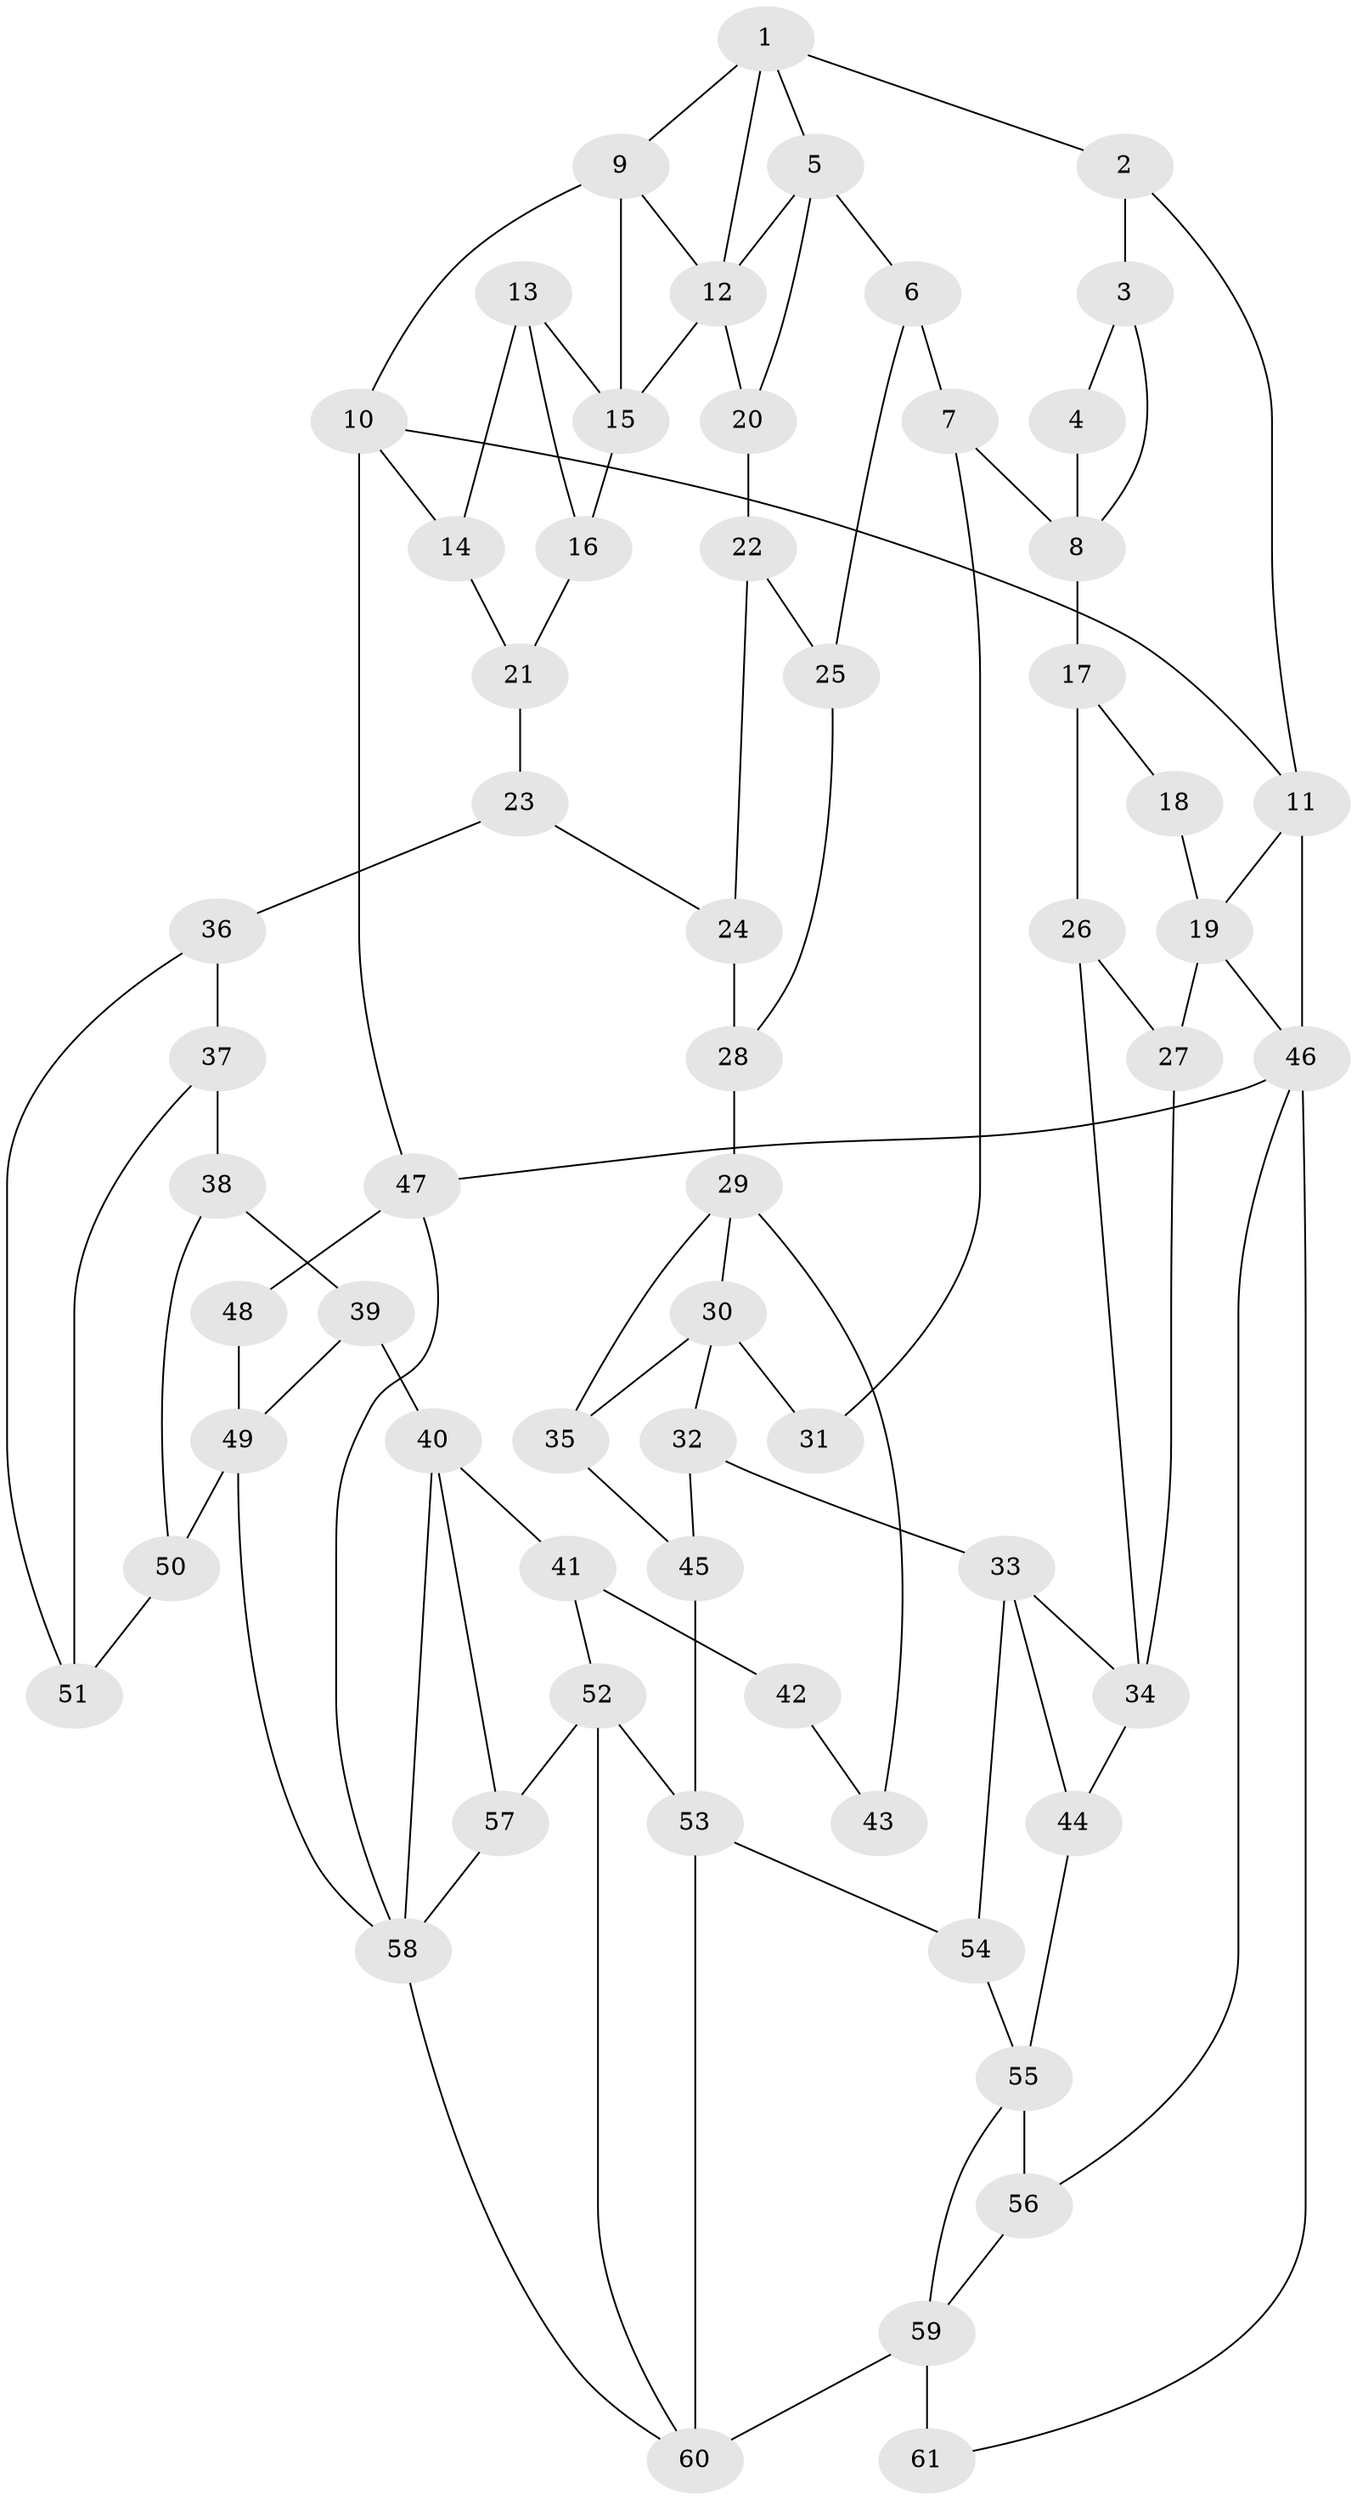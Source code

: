 // original degree distribution, {3: 0.033783783783783786, 4: 0.21621621621621623, 5: 0.5067567567567568, 6: 0.24324324324324326}
// Generated by graph-tools (version 1.1) at 2025/54/03/04/25 22:54:28]
// undirected, 61 vertices, 101 edges
graph export_dot {
  node [color=gray90,style=filled];
  1;
  2;
  3;
  4;
  5;
  6;
  7;
  8;
  9;
  10;
  11;
  12;
  13;
  14;
  15;
  16;
  17;
  18;
  19;
  20;
  21;
  22;
  23;
  24;
  25;
  26;
  27;
  28;
  29;
  30;
  31;
  32;
  33;
  34;
  35;
  36;
  37;
  38;
  39;
  40;
  41;
  42;
  43;
  44;
  45;
  46;
  47;
  48;
  49;
  50;
  51;
  52;
  53;
  54;
  55;
  56;
  57;
  58;
  59;
  60;
  61;
  1 -- 2 [weight=1.0];
  1 -- 5 [weight=1.0];
  1 -- 9 [weight=1.0];
  1 -- 12 [weight=1.0];
  2 -- 3 [weight=1.0];
  2 -- 11 [weight=1.0];
  3 -- 4 [weight=1.0];
  3 -- 8 [weight=1.0];
  4 -- 8 [weight=1.0];
  5 -- 6 [weight=2.0];
  5 -- 12 [weight=1.0];
  5 -- 20 [weight=2.0];
  6 -- 7 [weight=2.0];
  6 -- 25 [weight=1.0];
  7 -- 8 [weight=2.0];
  7 -- 31 [weight=1.0];
  8 -- 17 [weight=2.0];
  9 -- 10 [weight=1.0];
  9 -- 12 [weight=1.0];
  9 -- 15 [weight=1.0];
  10 -- 11 [weight=1.0];
  10 -- 14 [weight=1.0];
  10 -- 47 [weight=1.0];
  11 -- 19 [weight=1.0];
  11 -- 46 [weight=1.0];
  12 -- 15 [weight=1.0];
  12 -- 20 [weight=1.0];
  13 -- 14 [weight=1.0];
  13 -- 15 [weight=1.0];
  13 -- 16 [weight=2.0];
  14 -- 21 [weight=1.0];
  15 -- 16 [weight=1.0];
  16 -- 21 [weight=1.0];
  17 -- 18 [weight=2.0];
  17 -- 26 [weight=2.0];
  18 -- 19 [weight=1.0];
  19 -- 27 [weight=2.0];
  19 -- 46 [weight=1.0];
  20 -- 22 [weight=2.0];
  21 -- 23 [weight=1.0];
  22 -- 24 [weight=2.0];
  22 -- 25 [weight=1.0];
  23 -- 24 [weight=2.0];
  23 -- 36 [weight=2.0];
  24 -- 28 [weight=2.0];
  25 -- 28 [weight=1.0];
  26 -- 27 [weight=2.0];
  26 -- 34 [weight=1.0];
  27 -- 34 [weight=2.0];
  28 -- 29 [weight=2.0];
  29 -- 30 [weight=1.0];
  29 -- 35 [weight=1.0];
  29 -- 43 [weight=2.0];
  30 -- 31 [weight=2.0];
  30 -- 32 [weight=2.0];
  30 -- 35 [weight=1.0];
  32 -- 33 [weight=2.0];
  32 -- 45 [weight=1.0];
  33 -- 34 [weight=1.0];
  33 -- 44 [weight=1.0];
  33 -- 54 [weight=1.0];
  34 -- 44 [weight=1.0];
  35 -- 45 [weight=1.0];
  36 -- 37 [weight=3.0];
  36 -- 51 [weight=1.0];
  37 -- 38 [weight=1.0];
  37 -- 51 [weight=1.0];
  38 -- 39 [weight=1.0];
  38 -- 50 [weight=1.0];
  39 -- 40 [weight=2.0];
  39 -- 49 [weight=1.0];
  40 -- 41 [weight=2.0];
  40 -- 57 [weight=1.0];
  40 -- 58 [weight=1.0];
  41 -- 42 [weight=2.0];
  41 -- 52 [weight=1.0];
  42 -- 43 [weight=1.0];
  44 -- 55 [weight=1.0];
  45 -- 53 [weight=2.0];
  46 -- 47 [weight=1.0];
  46 -- 56 [weight=1.0];
  46 -- 61 [weight=1.0];
  47 -- 48 [weight=1.0];
  47 -- 58 [weight=1.0];
  48 -- 49 [weight=2.0];
  49 -- 50 [weight=2.0];
  49 -- 58 [weight=1.0];
  50 -- 51 [weight=1.0];
  52 -- 53 [weight=2.0];
  52 -- 57 [weight=1.0];
  52 -- 60 [weight=1.0];
  53 -- 54 [weight=1.0];
  53 -- 60 [weight=1.0];
  54 -- 55 [weight=1.0];
  55 -- 56 [weight=3.0];
  55 -- 59 [weight=1.0];
  56 -- 59 [weight=1.0];
  57 -- 58 [weight=1.0];
  58 -- 60 [weight=1.0];
  59 -- 60 [weight=2.0];
  59 -- 61 [weight=2.0];
}
